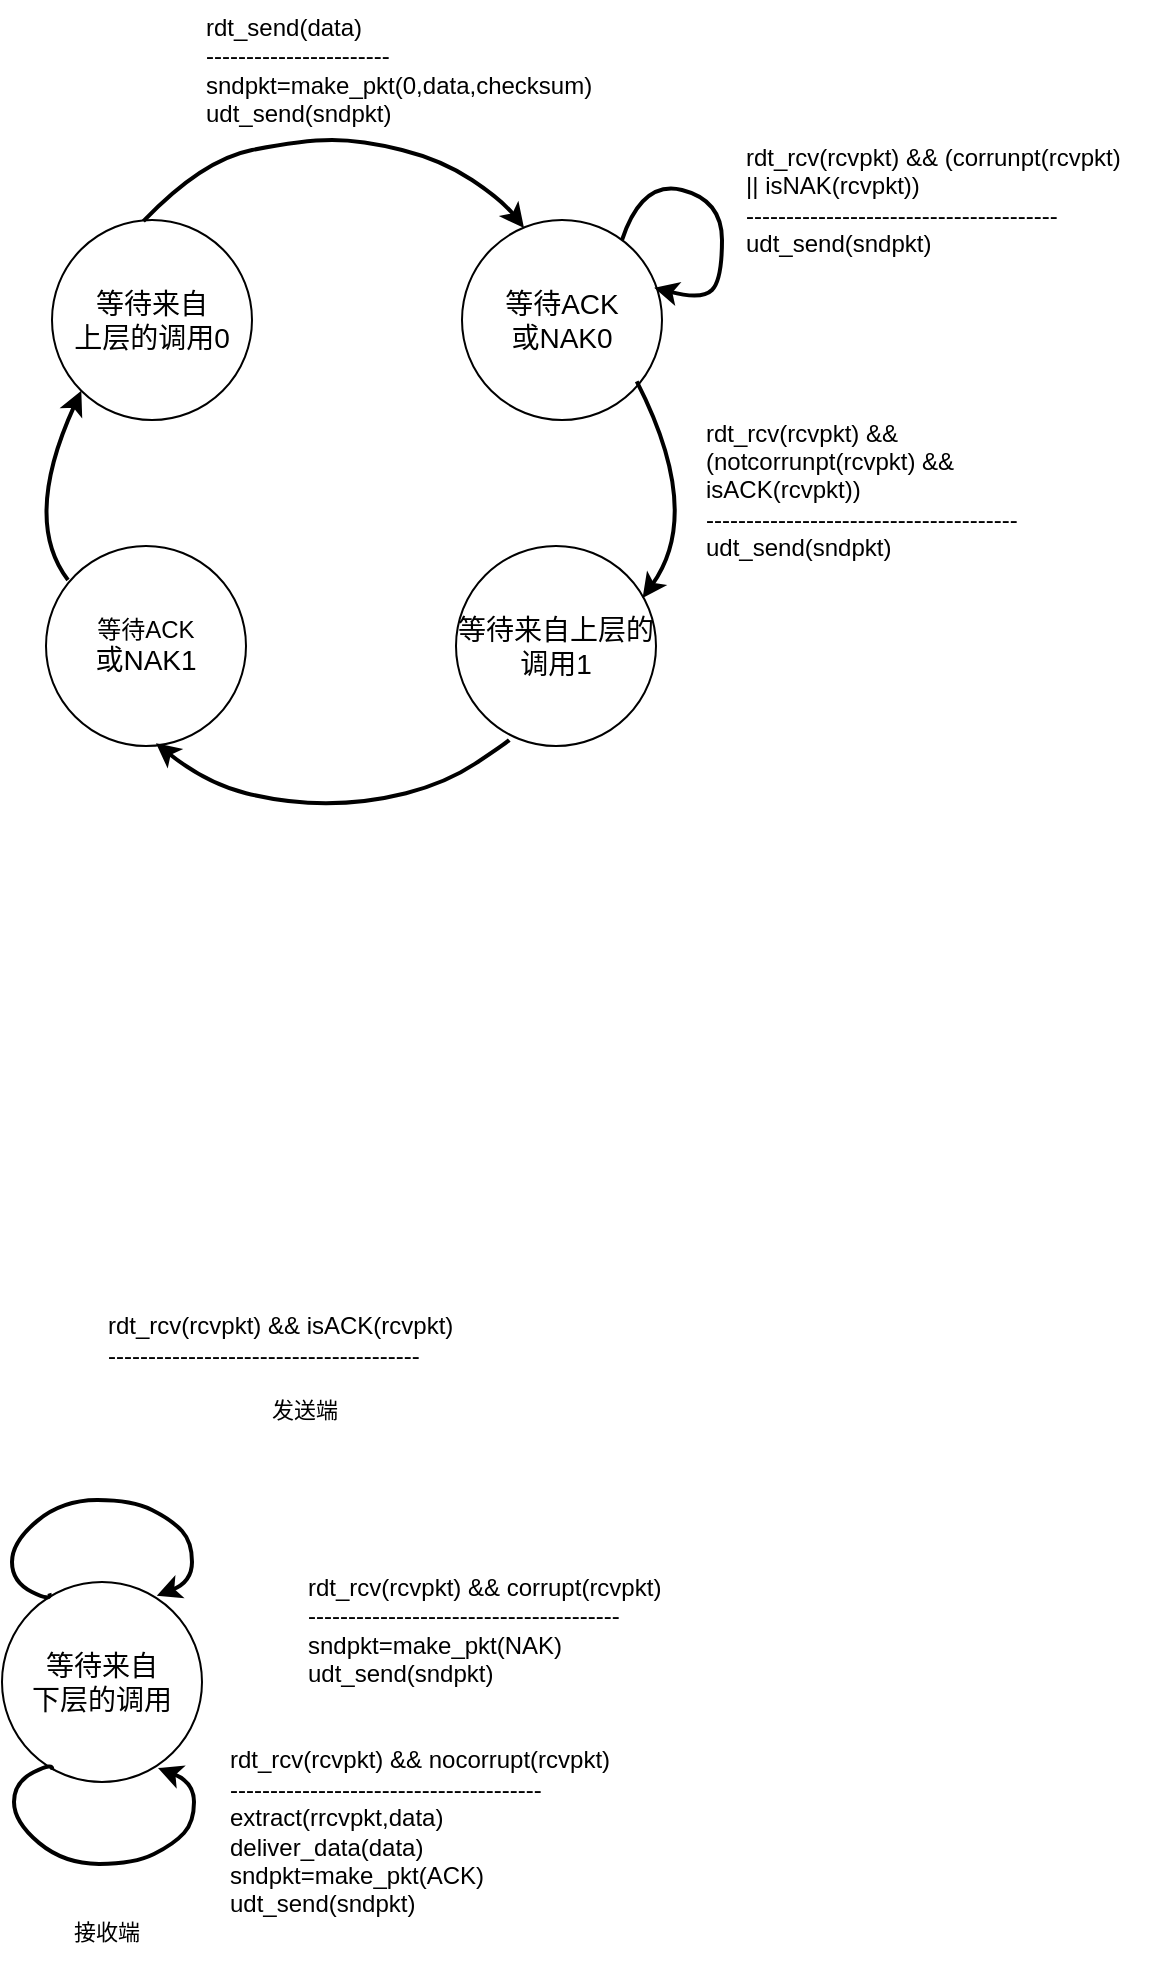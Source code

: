 <mxfile version="22.1.7" type="github">
  <diagram name="第 1 页" id="PH-61uYJOj1cVVsJO1tb">
    <mxGraphModel dx="1703" dy="803" grid="1" gridSize="10" guides="1" tooltips="1" connect="1" arrows="1" fold="1" page="1" pageScale="1" pageWidth="1654" pageHeight="2336" math="0" shadow="0">
      <root>
        <mxCell id="0" />
        <mxCell id="1" parent="0" />
        <mxCell id="ldiHtbe_CO39kG_LrhSX-1" value="&lt;font style=&quot;font-size: 14px;&quot;&gt;等待来自&lt;br&gt;上层的调用0&lt;/font&gt;" style="ellipse;whiteSpace=wrap;html=1;aspect=fixed;" vertex="1" parent="1">
          <mxGeometry x="655" y="380" width="100" height="100" as="geometry" />
        </mxCell>
        <mxCell id="ldiHtbe_CO39kG_LrhSX-2" value="" style="curved=1;endArrow=classic;html=1;rounded=0;exitX=0.457;exitY=0.006;exitDx=0;exitDy=0;entryX=0.31;entryY=0.04;entryDx=0;entryDy=0;entryPerimeter=0;fontStyle=0;strokeWidth=2;exitPerimeter=0;" edge="1" parent="1" source="ldiHtbe_CO39kG_LrhSX-1" target="ldiHtbe_CO39kG_LrhSX-7">
          <mxGeometry width="50" height="50" relative="1" as="geometry">
            <mxPoint x="680" y="370" as="sourcePoint" />
            <mxPoint x="891.8" y="388.6" as="targetPoint" />
            <Array as="points">
              <mxPoint x="730" y="350" />
              <mxPoint x="780" y="340" />
              <mxPoint x="810" y="340" />
              <mxPoint x="850" y="350" />
              <mxPoint x="880" y="370" />
            </Array>
          </mxGeometry>
        </mxCell>
        <mxCell id="ldiHtbe_CO39kG_LrhSX-3" value="&lt;font style=&quot;font-size: 12px;&quot;&gt;rdt_send(data)&lt;br&gt;-----------------------&lt;br&gt;sndpkt=make_pkt(0,data,checksum)&lt;br&gt;udt_send(sndpkt)&lt;/font&gt;" style="text;html=1;align=left;verticalAlign=middle;resizable=0;points=[];autosize=1;strokeColor=none;fillColor=none;" vertex="1" parent="1">
          <mxGeometry x="730" y="270" width="220" height="70" as="geometry" />
        </mxCell>
        <mxCell id="ldiHtbe_CO39kG_LrhSX-4" value="rdt_rcv(rcvpkt) &amp;amp;&amp;amp; (corrunpt(rcvpkt) &lt;br&gt;|| isNAK(rcvpkt))&lt;br&gt;---------------------------------------&lt;br&gt;udt_send(sndpkt)" style="text;html=1;align=left;verticalAlign=middle;resizable=0;points=[];autosize=1;strokeColor=none;fillColor=none;" vertex="1" parent="1">
          <mxGeometry x="1000" y="335" width="210" height="70" as="geometry" />
        </mxCell>
        <mxCell id="ldiHtbe_CO39kG_LrhSX-5" value="发送端" style="text;html=1;align=center;verticalAlign=middle;resizable=0;points=[];autosize=1;strokeColor=none;fillColor=none;fontSize=11;fontFamily=Helvetica;fontColor=default;" vertex="1" parent="1">
          <mxGeometry x="751" y="960" width="60" height="30" as="geometry" />
        </mxCell>
        <mxCell id="ldiHtbe_CO39kG_LrhSX-6" value="接收端" style="text;html=1;align=center;verticalAlign=middle;resizable=0;points=[];autosize=1;strokeColor=none;fillColor=none;fontSize=11;fontFamily=Helvetica;fontColor=default;" vertex="1" parent="1">
          <mxGeometry x="652" y="1221" width="60" height="30" as="geometry" />
        </mxCell>
        <mxCell id="ldiHtbe_CO39kG_LrhSX-7" value="&lt;span style=&quot;font-size: 14px;&quot;&gt;等待ACK&lt;br&gt;或NAK0&lt;/span&gt;" style="ellipse;whiteSpace=wrap;html=1;aspect=fixed;" vertex="1" parent="1">
          <mxGeometry x="860" y="380" width="100" height="100" as="geometry" />
        </mxCell>
        <mxCell id="ldiHtbe_CO39kG_LrhSX-8" value="" style="curved=1;endArrow=classic;html=1;rounded=0;entryX=0.961;entryY=0.669;entryDx=0;entryDy=0;entryPerimeter=0;fontStyle=0;strokeWidth=2;exitX=0.8;exitY=0.1;exitDx=0;exitDy=0;exitPerimeter=0;" edge="1" parent="1" source="ldiHtbe_CO39kG_LrhSX-7">
          <mxGeometry width="50" height="50" relative="1" as="geometry">
            <mxPoint x="940" y="380" as="sourcePoint" />
            <mxPoint x="956.1" y="413.9" as="targetPoint" />
            <Array as="points">
              <mxPoint x="950" y="360" />
              <mxPoint x="990" y="370" />
              <mxPoint x="990" y="410" />
              <mxPoint x="980" y="420" />
            </Array>
          </mxGeometry>
        </mxCell>
        <mxCell id="ldiHtbe_CO39kG_LrhSX-10" value="rdt_rcv(rcvpkt) &amp;amp;&amp;amp; isACK(rcvpkt)&lt;br&gt;---------------------------------------" style="text;html=1;align=left;verticalAlign=middle;resizable=0;points=[];autosize=1;strokeColor=none;fillColor=none;" vertex="1" parent="1">
          <mxGeometry x="681" y="920" width="200" height="40" as="geometry" />
        </mxCell>
        <mxCell id="ldiHtbe_CO39kG_LrhSX-11" value="&lt;font style=&quot;font-size: 14px;&quot;&gt;等待来自&lt;br&gt;下层的调用&lt;/font&gt;" style="ellipse;whiteSpace=wrap;html=1;aspect=fixed;" vertex="1" parent="1">
          <mxGeometry x="630" y="1061" width="100" height="100" as="geometry" />
        </mxCell>
        <mxCell id="ldiHtbe_CO39kG_LrhSX-12" value="" style="curved=1;endArrow=classic;html=1;rounded=0;entryX=0.774;entryY=0.069;entryDx=0;entryDy=0;entryPerimeter=0;fontStyle=0;strokeWidth=2;exitX=0.237;exitY=0.057;exitDx=0;exitDy=0;exitPerimeter=0;" edge="1" parent="1" source="ldiHtbe_CO39kG_LrhSX-11" target="ldiHtbe_CO39kG_LrhSX-11">
          <mxGeometry width="50" height="50" relative="1" as="geometry">
            <mxPoint x="649.1" y="1058.1" as="sourcePoint" />
            <mxPoint x="711.4" y="1061" as="targetPoint" />
            <Array as="points">
              <mxPoint x="655" y="1071" />
              <mxPoint x="635" y="1061" />
              <mxPoint x="635" y="1041" />
              <mxPoint x="660" y="1020.1" />
              <mxPoint x="695" y="1020" />
              <mxPoint x="715" y="1030" />
              <mxPoint x="725" y="1041" />
              <mxPoint x="725" y="1061" />
            </Array>
          </mxGeometry>
        </mxCell>
        <mxCell id="ldiHtbe_CO39kG_LrhSX-13" value="rdt_rcv(rcvpkt) &amp;amp;&amp;amp; corrupt(rcvpkt)&lt;br&gt;---------------------------------------&lt;br&gt;sndpkt=make_pkt(NAK)&lt;br style=&quot;border-color: var(--border-color);&quot;&gt;udt_send(sndpkt)" style="text;html=1;align=left;verticalAlign=middle;resizable=0;points=[];autosize=1;strokeColor=none;fillColor=none;" vertex="1" parent="1">
          <mxGeometry x="781" y="1050" width="200" height="70" as="geometry" />
        </mxCell>
        <mxCell id="ldiHtbe_CO39kG_LrhSX-14" value="" style="curved=1;endArrow=classic;html=1;rounded=0;entryX=0.774;entryY=0.069;entryDx=0;entryDy=0;entryPerimeter=0;fontStyle=0;strokeWidth=2;exitX=0.237;exitY=0.057;exitDx=0;exitDy=0;exitPerimeter=0;" edge="1" parent="1">
          <mxGeometry width="50" height="50" relative="1" as="geometry">
            <mxPoint x="655" y="1155" as="sourcePoint" />
            <mxPoint x="708" y="1154" as="targetPoint" />
            <Array as="points">
              <mxPoint x="656" y="1151" />
              <mxPoint x="636" y="1161" />
              <mxPoint x="636" y="1181" />
              <mxPoint x="661" y="1201.9" />
              <mxPoint x="696" y="1202" />
              <mxPoint x="716" y="1192" />
              <mxPoint x="726" y="1181" />
              <mxPoint x="726" y="1161" />
            </Array>
          </mxGeometry>
        </mxCell>
        <mxCell id="ldiHtbe_CO39kG_LrhSX-15" value="rdt_rcv(rcvpkt) &amp;amp;&amp;amp; nocorrupt(rcvpkt)&lt;br&gt;---------------------------------------&lt;br&gt;extract(rrcvpkt,data)&lt;br&gt;deliver_data(data)&lt;br&gt;sndpkt=make_pkt(ACK)&lt;br style=&quot;border-color: var(--border-color);&quot;&gt;udt_send(sndpkt)" style="text;html=1;align=left;verticalAlign=middle;resizable=0;points=[];autosize=1;strokeColor=none;fillColor=none;" vertex="1" parent="1">
          <mxGeometry x="742" y="1136" width="210" height="100" as="geometry" />
        </mxCell>
        <mxCell id="ldiHtbe_CO39kG_LrhSX-16" value="等待ACK&lt;br style=&quot;border-color: var(--border-color); font-size: 14px;&quot;&gt;&lt;span style=&quot;font-size: 14px;&quot;&gt;或NAK1&lt;/span&gt;" style="ellipse;whiteSpace=wrap;html=1;aspect=fixed;" vertex="1" parent="1">
          <mxGeometry x="652" y="543" width="100" height="100" as="geometry" />
        </mxCell>
        <mxCell id="ldiHtbe_CO39kG_LrhSX-17" value="&lt;span style=&quot;font-size: 14px;&quot;&gt;等待来自上层的调用1&lt;/span&gt;" style="ellipse;whiteSpace=wrap;html=1;aspect=fixed;" vertex="1" parent="1">
          <mxGeometry x="857" y="543" width="100" height="100" as="geometry" />
        </mxCell>
        <mxCell id="ldiHtbe_CO39kG_LrhSX-18" value="" style="curved=1;endArrow=classic;html=1;rounded=0;entryX=0.218;entryY=0.086;entryDx=0;entryDy=0;entryPerimeter=0;fontStyle=0;strokeWidth=2;exitX=0.266;exitY=0.97;exitDx=0;exitDy=0;exitPerimeter=0;" edge="1" parent="1" source="ldiHtbe_CO39kG_LrhSX-17">
          <mxGeometry width="50" height="50" relative="1" as="geometry">
            <mxPoint x="887" y="634" as="sourcePoint" />
            <mxPoint x="707" y="641.6" as="targetPoint" />
            <Array as="points">
              <mxPoint x="882" y="641.6" />
              <mxPoint x="852" y="661.6" />
              <mxPoint x="812" y="671.6" />
              <mxPoint x="772" y="671.6" />
              <mxPoint x="732" y="661.6" />
            </Array>
          </mxGeometry>
        </mxCell>
        <mxCell id="ldiHtbe_CO39kG_LrhSX-22" value="" style="curved=1;endArrow=classic;html=1;rounded=0;exitX=1;exitY=1;exitDx=0;exitDy=0;entryX=0.933;entryY=0.26;entryDx=0;entryDy=0;entryPerimeter=0;fontStyle=0;strokeWidth=2;" edge="1" parent="1" target="ldiHtbe_CO39kG_LrhSX-17">
          <mxGeometry width="50" height="50" relative="1" as="geometry">
            <mxPoint x="947.355" y="460.675" as="sourcePoint" />
            <mxPoint x="954.3" y="569.32" as="targetPoint" />
            <Array as="points">
              <mxPoint x="981" y="526.32" />
            </Array>
          </mxGeometry>
        </mxCell>
        <mxCell id="ldiHtbe_CO39kG_LrhSX-25" value="" style="curved=1;endArrow=classic;html=1;rounded=0;fontStyle=0;strokeWidth=2;entryX=0;entryY=1;entryDx=0;entryDy=0;" edge="1" parent="1" target="ldiHtbe_CO39kG_LrhSX-1">
          <mxGeometry width="50" height="50" relative="1" as="geometry">
            <mxPoint x="663" y="560" as="sourcePoint" />
            <mxPoint x="669.6" y="460" as="targetPoint" />
            <Array as="points">
              <mxPoint x="640" y="530" />
            </Array>
          </mxGeometry>
        </mxCell>
        <mxCell id="ldiHtbe_CO39kG_LrhSX-26" value="rdt_rcv(rcvpkt) &amp;amp;&amp;amp; &lt;br&gt;(notcorrunpt(rcvpkt) &amp;amp;&amp;amp;&lt;br&gt;isACK(rcvpkt))&lt;br&gt;---------------------------------------&lt;br&gt;udt_send(sndpkt)" style="text;html=1;align=left;verticalAlign=middle;resizable=0;points=[];autosize=1;strokeColor=none;fillColor=none;" vertex="1" parent="1">
          <mxGeometry x="980" y="470" width="180" height="90" as="geometry" />
        </mxCell>
      </root>
    </mxGraphModel>
  </diagram>
</mxfile>
